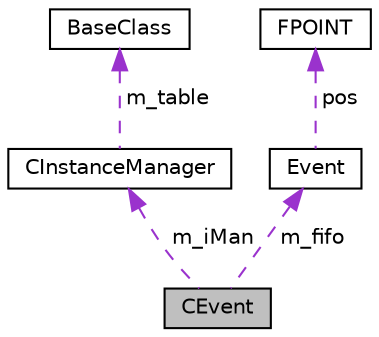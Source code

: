 digraph G
{
  edge [fontname="Helvetica",fontsize="10",labelfontname="Helvetica",labelfontsize="10"];
  node [fontname="Helvetica",fontsize="10",shape=record];
  Node1 [label="CEvent",height=0.2,width=0.4,color="black", fillcolor="grey75", style="filled" fontcolor="black"];
  Node2 -> Node1 [dir="back",color="darkorchid3",fontsize="10",style="dashed",label=" m_iMan" ,fontname="Helvetica"];
  Node2 [label="CInstanceManager",height=0.2,width=0.4,color="black", fillcolor="white", style="filled",URL="$class_c_instance_manager.html"];
  Node3 -> Node2 [dir="back",color="darkorchid3",fontsize="10",style="dashed",label=" m_table" ,fontname="Helvetica"];
  Node3 [label="BaseClass",height=0.2,width=0.4,color="black", fillcolor="white", style="filled",URL="$struct_base_class.html"];
  Node4 -> Node1 [dir="back",color="darkorchid3",fontsize="10",style="dashed",label=" m_fifo" ,fontname="Helvetica"];
  Node4 [label="Event",height=0.2,width=0.4,color="black", fillcolor="white", style="filled",URL="$struct_event.html"];
  Node5 -> Node4 [dir="back",color="darkorchid3",fontsize="10",style="dashed",label=" pos" ,fontname="Helvetica"];
  Node5 [label="FPOINT",height=0.2,width=0.4,color="black", fillcolor="white", style="filled",URL="$struct_f_p_o_i_n_t.html"];
}
